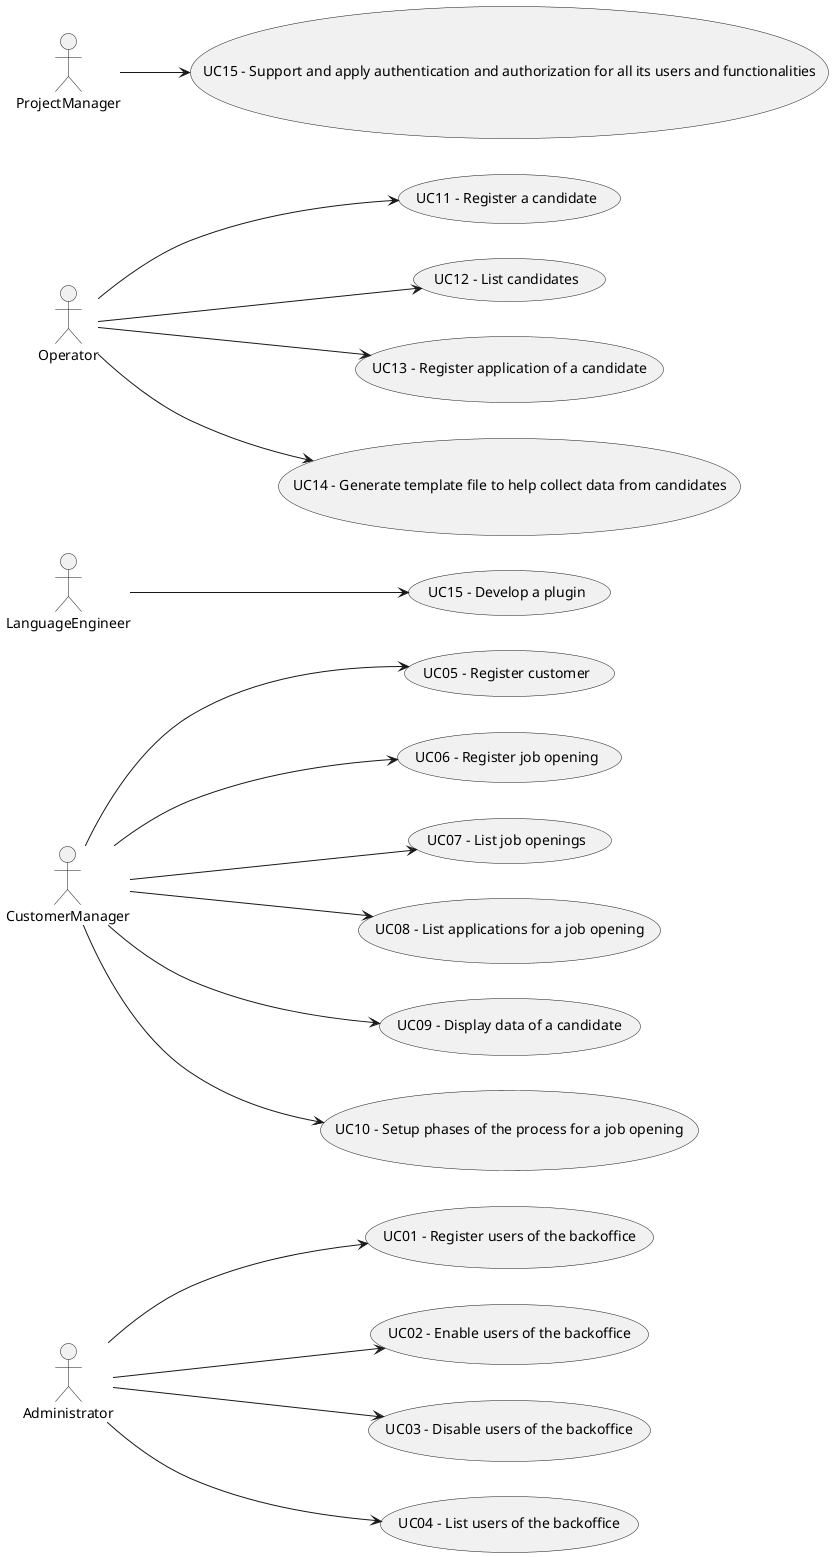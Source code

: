 @startuml

actor Administrator as adm

left to right direction

adm --> (UC01 - Register users of the backoffice)
adm --> (UC02 - Enable users of the backoffice)
adm --> (UC03 - Disable users of the backoffice)
adm --> (UC04 - List users of the backoffice)

actor CustomerManager as cm

cm --> (UC05 - Register customer)
cm --> (UC06 - Register job opening)
cm --> (UC07 - List job openings)
cm --> (UC08 - List applications for a job opening)
cm --> (UC09 - Display data of a candidate)
cm --> (UC10 - Setup phases of the process for a job opening)

actor LanguageEngineer as le

le --> (UC15 - Develop a plugin)

actor Operator as op

op --> (UC11 - Register a candidate)
op --> (UC12 - List candidates)
op --> (UC13 - Register application of a candidate)
op --> (UC14 - Generate template file to help collect data from candidates)

actor ProjectManager as pm

pm --> (UC15 - Support and apply authentication and authorization for all its users and functionalities)

@enduml